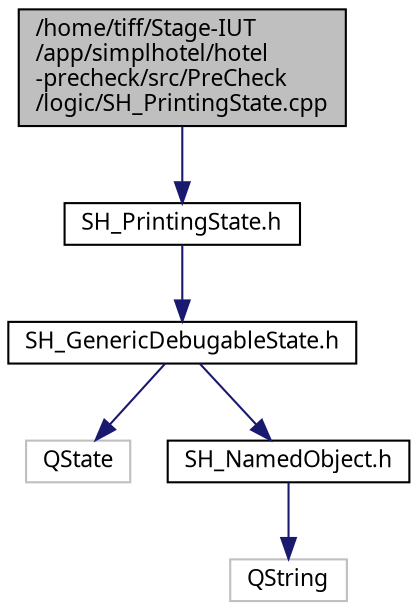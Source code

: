 digraph "/home/tiff/Stage-IUT/app/simplhotel/hotel-precheck/src/PreCheck/logic/SH_PrintingState.cpp"
{
 // INTERACTIVE_SVG=YES
  bgcolor="transparent";
  edge [fontname="Verdana",fontsize="11",labelfontname="Verdana",labelfontsize="11"];
  node [fontname="Verdana",fontsize="11",shape=record];
  Node1 [label="/home/tiff/Stage-IUT\l/app/simplhotel/hotel\l-precheck/src/PreCheck\l/logic/SH_PrintingState.cpp",height=0.2,width=0.4,color="black", fillcolor="grey75", style="filled" fontcolor="black"];
  Node1 -> Node2 [color="midnightblue",fontsize="11",style="solid",fontname="Verdana"];
  Node2 [label="SH_PrintingState.h",height=0.2,width=0.4,color="black",URL="$SH__PrintingState_8h.html"];
  Node2 -> Node3 [color="midnightblue",fontsize="11",style="solid",fontname="Verdana"];
  Node3 [label="SH_GenericDebugableState.h",height=0.2,width=0.4,color="black",URL="$SH__GenericDebugableState_8h.html"];
  Node3 -> Node4 [color="midnightblue",fontsize="11",style="solid",fontname="Verdana"];
  Node4 [label="QState",height=0.2,width=0.4,color="grey75"];
  Node3 -> Node5 [color="midnightblue",fontsize="11",style="solid",fontname="Verdana"];
  Node5 [label="SH_NamedObject.h",height=0.2,width=0.4,color="black",URL="$SH__NamedObject_8h.html"];
  Node5 -> Node6 [color="midnightblue",fontsize="11",style="solid",fontname="Verdana"];
  Node6 [label="QString",height=0.2,width=0.4,color="grey75"];
}
